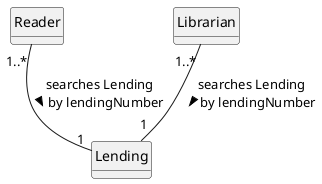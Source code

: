 @startuml
skinparam classAttributeIconSize 0
hide circle
hide methods

class Reader{
}

class Librarian {
}

class Lending {
}

Reader "1..*" -- "1"  Lending : searches Lending\n by lendingNumber >
Librarian "1..*" -- "1" Lending : searches Lending\nby lendingNumber >


@enduml
